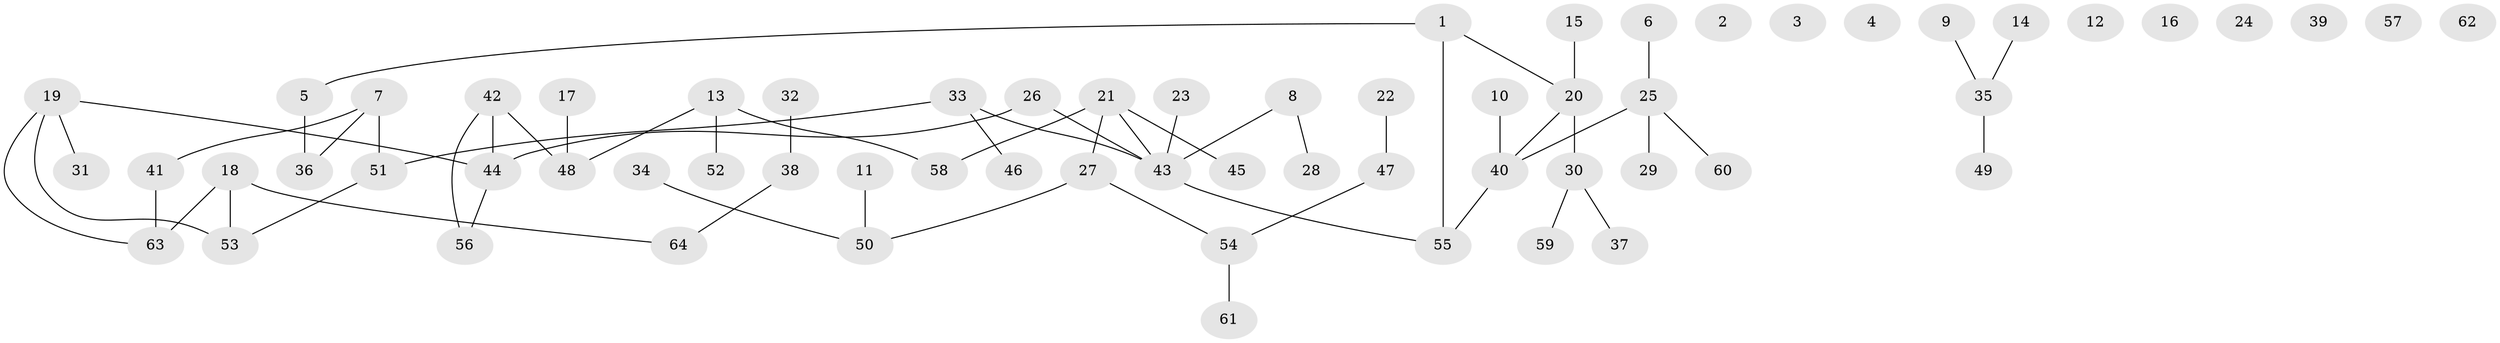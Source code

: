 // Generated by graph-tools (version 1.1) at 2025/25/03/09/25 03:25:21]
// undirected, 64 vertices, 60 edges
graph export_dot {
graph [start="1"]
  node [color=gray90,style=filled];
  1;
  2;
  3;
  4;
  5;
  6;
  7;
  8;
  9;
  10;
  11;
  12;
  13;
  14;
  15;
  16;
  17;
  18;
  19;
  20;
  21;
  22;
  23;
  24;
  25;
  26;
  27;
  28;
  29;
  30;
  31;
  32;
  33;
  34;
  35;
  36;
  37;
  38;
  39;
  40;
  41;
  42;
  43;
  44;
  45;
  46;
  47;
  48;
  49;
  50;
  51;
  52;
  53;
  54;
  55;
  56;
  57;
  58;
  59;
  60;
  61;
  62;
  63;
  64;
  1 -- 5;
  1 -- 20;
  1 -- 55;
  5 -- 36;
  6 -- 25;
  7 -- 36;
  7 -- 41;
  7 -- 51;
  8 -- 28;
  8 -- 43;
  9 -- 35;
  10 -- 40;
  11 -- 50;
  13 -- 48;
  13 -- 52;
  13 -- 58;
  14 -- 35;
  15 -- 20;
  17 -- 48;
  18 -- 53;
  18 -- 63;
  18 -- 64;
  19 -- 31;
  19 -- 44;
  19 -- 53;
  19 -- 63;
  20 -- 30;
  20 -- 40;
  21 -- 27;
  21 -- 43;
  21 -- 45;
  21 -- 58;
  22 -- 47;
  23 -- 43;
  25 -- 29;
  25 -- 40;
  25 -- 60;
  26 -- 43;
  26 -- 44;
  27 -- 50;
  27 -- 54;
  30 -- 37;
  30 -- 59;
  32 -- 38;
  33 -- 43;
  33 -- 46;
  33 -- 51;
  34 -- 50;
  35 -- 49;
  38 -- 64;
  40 -- 55;
  41 -- 63;
  42 -- 44;
  42 -- 48;
  42 -- 56;
  43 -- 55;
  44 -- 56;
  47 -- 54;
  51 -- 53;
  54 -- 61;
}
